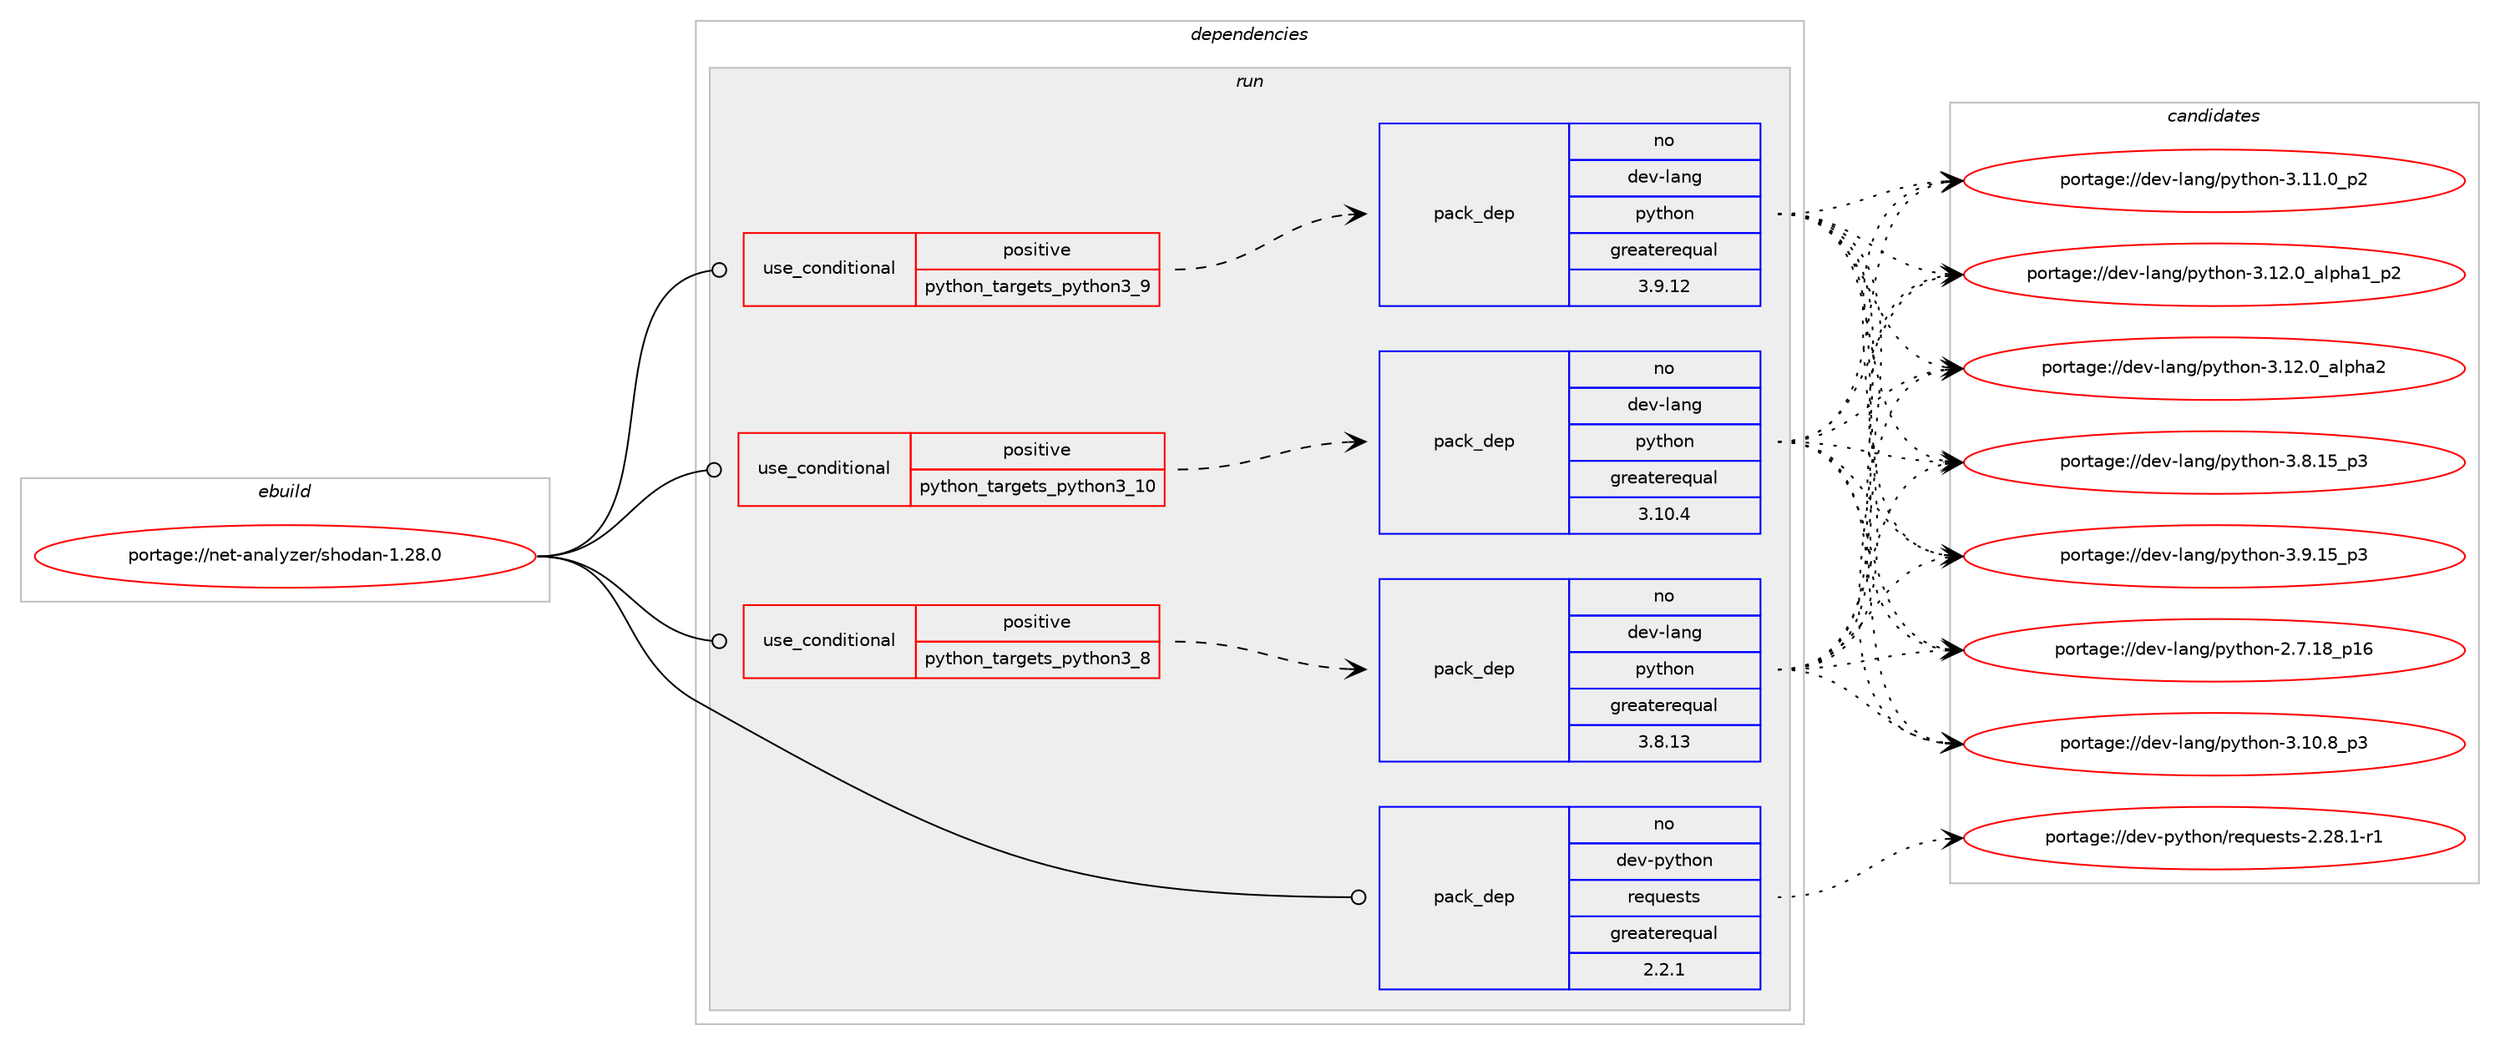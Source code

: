 digraph prolog {

# *************
# Graph options
# *************

newrank=true;
concentrate=true;
compound=true;
graph [rankdir=LR,fontname=Helvetica,fontsize=10,ranksep=1.5];#, ranksep=2.5, nodesep=0.2];
edge  [arrowhead=vee];
node  [fontname=Helvetica,fontsize=10];

# **********
# The ebuild
# **********

subgraph cluster_leftcol {
color=gray;
rank=same;
label=<<i>ebuild</i>>;
id [label="portage://net-analyzer/shodan-1.28.0", color=red, width=4, href="../net-analyzer/shodan-1.28.0.svg"];
}

# ****************
# The dependencies
# ****************

subgraph cluster_midcol {
color=gray;
label=<<i>dependencies</i>>;
subgraph cluster_compile {
fillcolor="#eeeeee";
style=filled;
label=<<i>compile</i>>;
}
subgraph cluster_compileandrun {
fillcolor="#eeeeee";
style=filled;
label=<<i>compile and run</i>>;
}
subgraph cluster_run {
fillcolor="#eeeeee";
style=filled;
label=<<i>run</i>>;
subgraph cond1 {
dependency1 [label=<<TABLE BORDER="0" CELLBORDER="1" CELLSPACING="0" CELLPADDING="4"><TR><TD ROWSPAN="3" CELLPADDING="10">use_conditional</TD></TR><TR><TD>positive</TD></TR><TR><TD>python_targets_python3_10</TD></TR></TABLE>>, shape=none, color=red];
subgraph pack1 {
dependency2 [label=<<TABLE BORDER="0" CELLBORDER="1" CELLSPACING="0" CELLPADDING="4" WIDTH="220"><TR><TD ROWSPAN="6" CELLPADDING="30">pack_dep</TD></TR><TR><TD WIDTH="110">no</TD></TR><TR><TD>dev-lang</TD></TR><TR><TD>python</TD></TR><TR><TD>greaterequal</TD></TR><TR><TD>3.10.4</TD></TR></TABLE>>, shape=none, color=blue];
}
dependency1:e -> dependency2:w [weight=20,style="dashed",arrowhead="vee"];
}
id:e -> dependency1:w [weight=20,style="solid",arrowhead="odot"];
subgraph cond2 {
dependency3 [label=<<TABLE BORDER="0" CELLBORDER="1" CELLSPACING="0" CELLPADDING="4"><TR><TD ROWSPAN="3" CELLPADDING="10">use_conditional</TD></TR><TR><TD>positive</TD></TR><TR><TD>python_targets_python3_8</TD></TR></TABLE>>, shape=none, color=red];
subgraph pack2 {
dependency4 [label=<<TABLE BORDER="0" CELLBORDER="1" CELLSPACING="0" CELLPADDING="4" WIDTH="220"><TR><TD ROWSPAN="6" CELLPADDING="30">pack_dep</TD></TR><TR><TD WIDTH="110">no</TD></TR><TR><TD>dev-lang</TD></TR><TR><TD>python</TD></TR><TR><TD>greaterequal</TD></TR><TR><TD>3.8.13</TD></TR></TABLE>>, shape=none, color=blue];
}
dependency3:e -> dependency4:w [weight=20,style="dashed",arrowhead="vee"];
}
id:e -> dependency3:w [weight=20,style="solid",arrowhead="odot"];
subgraph cond3 {
dependency5 [label=<<TABLE BORDER="0" CELLBORDER="1" CELLSPACING="0" CELLPADDING="4"><TR><TD ROWSPAN="3" CELLPADDING="10">use_conditional</TD></TR><TR><TD>positive</TD></TR><TR><TD>python_targets_python3_9</TD></TR></TABLE>>, shape=none, color=red];
subgraph pack3 {
dependency6 [label=<<TABLE BORDER="0" CELLBORDER="1" CELLSPACING="0" CELLPADDING="4" WIDTH="220"><TR><TD ROWSPAN="6" CELLPADDING="30">pack_dep</TD></TR><TR><TD WIDTH="110">no</TD></TR><TR><TD>dev-lang</TD></TR><TR><TD>python</TD></TR><TR><TD>greaterequal</TD></TR><TR><TD>3.9.12</TD></TR></TABLE>>, shape=none, color=blue];
}
dependency5:e -> dependency6:w [weight=20,style="dashed",arrowhead="vee"];
}
id:e -> dependency5:w [weight=20,style="solid",arrowhead="odot"];
# *** BEGIN UNKNOWN DEPENDENCY TYPE (TODO) ***
# id -> package_dependency(portage://net-analyzer/shodan-1.28.0,run,no,dev-python,click,none,[,,],[],[use(optenable(python_targets_python3_8),negative),use(optenable(python_targets_python3_9),negative),use(optenable(python_targets_python3_10),negative)])
# *** END UNKNOWN DEPENDENCY TYPE (TODO) ***

# *** BEGIN UNKNOWN DEPENDENCY TYPE (TODO) ***
# id -> package_dependency(portage://net-analyzer/shodan-1.28.0,run,no,dev-python,click-plugins,none,[,,],[],[use(optenable(python_targets_python3_8),negative),use(optenable(python_targets_python3_9),negative),use(optenable(python_targets_python3_10),negative)])
# *** END UNKNOWN DEPENDENCY TYPE (TODO) ***

# *** BEGIN UNKNOWN DEPENDENCY TYPE (TODO) ***
# id -> package_dependency(portage://net-analyzer/shodan-1.28.0,run,no,dev-python,colorama,none,[,,],[],[use(optenable(python_targets_python3_8),negative),use(optenable(python_targets_python3_9),negative),use(optenable(python_targets_python3_10),negative)])
# *** END UNKNOWN DEPENDENCY TYPE (TODO) ***

subgraph pack4 {
dependency7 [label=<<TABLE BORDER="0" CELLBORDER="1" CELLSPACING="0" CELLPADDING="4" WIDTH="220"><TR><TD ROWSPAN="6" CELLPADDING="30">pack_dep</TD></TR><TR><TD WIDTH="110">no</TD></TR><TR><TD>dev-python</TD></TR><TR><TD>requests</TD></TR><TR><TD>greaterequal</TD></TR><TR><TD>2.2.1</TD></TR></TABLE>>, shape=none, color=blue];
}
id:e -> dependency7:w [weight=20,style="solid",arrowhead="odot"];
# *** BEGIN UNKNOWN DEPENDENCY TYPE (TODO) ***
# id -> package_dependency(portage://net-analyzer/shodan-1.28.0,run,no,dev-python,xlsxwriter,none,[,,],[],[use(optenable(python_targets_python3_8),negative),use(optenable(python_targets_python3_9),negative),use(optenable(python_targets_python3_10),negative)])
# *** END UNKNOWN DEPENDENCY TYPE (TODO) ***

}
}

# **************
# The candidates
# **************

subgraph cluster_choices {
rank=same;
color=gray;
label=<<i>candidates</i>>;

subgraph choice1 {
color=black;
nodesep=1;
choice10010111845108971101034711212111610411111045504655464956951124954 [label="portage://dev-lang/python-2.7.18_p16", color=red, width=4,href="../dev-lang/python-2.7.18_p16.svg"];
choice100101118451089711010347112121116104111110455146494846569511251 [label="portage://dev-lang/python-3.10.8_p3", color=red, width=4,href="../dev-lang/python-3.10.8_p3.svg"];
choice100101118451089711010347112121116104111110455146494946489511250 [label="portage://dev-lang/python-3.11.0_p2", color=red, width=4,href="../dev-lang/python-3.11.0_p2.svg"];
choice10010111845108971101034711212111610411111045514649504648959710811210497499511250 [label="portage://dev-lang/python-3.12.0_alpha1_p2", color=red, width=4,href="../dev-lang/python-3.12.0_alpha1_p2.svg"];
choice1001011184510897110103471121211161041111104551464950464895971081121049750 [label="portage://dev-lang/python-3.12.0_alpha2", color=red, width=4,href="../dev-lang/python-3.12.0_alpha2.svg"];
choice100101118451089711010347112121116104111110455146564649539511251 [label="portage://dev-lang/python-3.8.15_p3", color=red, width=4,href="../dev-lang/python-3.8.15_p3.svg"];
choice100101118451089711010347112121116104111110455146574649539511251 [label="portage://dev-lang/python-3.9.15_p3", color=red, width=4,href="../dev-lang/python-3.9.15_p3.svg"];
dependency2:e -> choice10010111845108971101034711212111610411111045504655464956951124954:w [style=dotted,weight="100"];
dependency2:e -> choice100101118451089711010347112121116104111110455146494846569511251:w [style=dotted,weight="100"];
dependency2:e -> choice100101118451089711010347112121116104111110455146494946489511250:w [style=dotted,weight="100"];
dependency2:e -> choice10010111845108971101034711212111610411111045514649504648959710811210497499511250:w [style=dotted,weight="100"];
dependency2:e -> choice1001011184510897110103471121211161041111104551464950464895971081121049750:w [style=dotted,weight="100"];
dependency2:e -> choice100101118451089711010347112121116104111110455146564649539511251:w [style=dotted,weight="100"];
dependency2:e -> choice100101118451089711010347112121116104111110455146574649539511251:w [style=dotted,weight="100"];
}
subgraph choice2 {
color=black;
nodesep=1;
choice10010111845108971101034711212111610411111045504655464956951124954 [label="portage://dev-lang/python-2.7.18_p16", color=red, width=4,href="../dev-lang/python-2.7.18_p16.svg"];
choice100101118451089711010347112121116104111110455146494846569511251 [label="portage://dev-lang/python-3.10.8_p3", color=red, width=4,href="../dev-lang/python-3.10.8_p3.svg"];
choice100101118451089711010347112121116104111110455146494946489511250 [label="portage://dev-lang/python-3.11.0_p2", color=red, width=4,href="../dev-lang/python-3.11.0_p2.svg"];
choice10010111845108971101034711212111610411111045514649504648959710811210497499511250 [label="portage://dev-lang/python-3.12.0_alpha1_p2", color=red, width=4,href="../dev-lang/python-3.12.0_alpha1_p2.svg"];
choice1001011184510897110103471121211161041111104551464950464895971081121049750 [label="portage://dev-lang/python-3.12.0_alpha2", color=red, width=4,href="../dev-lang/python-3.12.0_alpha2.svg"];
choice100101118451089711010347112121116104111110455146564649539511251 [label="portage://dev-lang/python-3.8.15_p3", color=red, width=4,href="../dev-lang/python-3.8.15_p3.svg"];
choice100101118451089711010347112121116104111110455146574649539511251 [label="portage://dev-lang/python-3.9.15_p3", color=red, width=4,href="../dev-lang/python-3.9.15_p3.svg"];
dependency4:e -> choice10010111845108971101034711212111610411111045504655464956951124954:w [style=dotted,weight="100"];
dependency4:e -> choice100101118451089711010347112121116104111110455146494846569511251:w [style=dotted,weight="100"];
dependency4:e -> choice100101118451089711010347112121116104111110455146494946489511250:w [style=dotted,weight="100"];
dependency4:e -> choice10010111845108971101034711212111610411111045514649504648959710811210497499511250:w [style=dotted,weight="100"];
dependency4:e -> choice1001011184510897110103471121211161041111104551464950464895971081121049750:w [style=dotted,weight="100"];
dependency4:e -> choice100101118451089711010347112121116104111110455146564649539511251:w [style=dotted,weight="100"];
dependency4:e -> choice100101118451089711010347112121116104111110455146574649539511251:w [style=dotted,weight="100"];
}
subgraph choice3 {
color=black;
nodesep=1;
choice10010111845108971101034711212111610411111045504655464956951124954 [label="portage://dev-lang/python-2.7.18_p16", color=red, width=4,href="../dev-lang/python-2.7.18_p16.svg"];
choice100101118451089711010347112121116104111110455146494846569511251 [label="portage://dev-lang/python-3.10.8_p3", color=red, width=4,href="../dev-lang/python-3.10.8_p3.svg"];
choice100101118451089711010347112121116104111110455146494946489511250 [label="portage://dev-lang/python-3.11.0_p2", color=red, width=4,href="../dev-lang/python-3.11.0_p2.svg"];
choice10010111845108971101034711212111610411111045514649504648959710811210497499511250 [label="portage://dev-lang/python-3.12.0_alpha1_p2", color=red, width=4,href="../dev-lang/python-3.12.0_alpha1_p2.svg"];
choice1001011184510897110103471121211161041111104551464950464895971081121049750 [label="portage://dev-lang/python-3.12.0_alpha2", color=red, width=4,href="../dev-lang/python-3.12.0_alpha2.svg"];
choice100101118451089711010347112121116104111110455146564649539511251 [label="portage://dev-lang/python-3.8.15_p3", color=red, width=4,href="../dev-lang/python-3.8.15_p3.svg"];
choice100101118451089711010347112121116104111110455146574649539511251 [label="portage://dev-lang/python-3.9.15_p3", color=red, width=4,href="../dev-lang/python-3.9.15_p3.svg"];
dependency6:e -> choice10010111845108971101034711212111610411111045504655464956951124954:w [style=dotted,weight="100"];
dependency6:e -> choice100101118451089711010347112121116104111110455146494846569511251:w [style=dotted,weight="100"];
dependency6:e -> choice100101118451089711010347112121116104111110455146494946489511250:w [style=dotted,weight="100"];
dependency6:e -> choice10010111845108971101034711212111610411111045514649504648959710811210497499511250:w [style=dotted,weight="100"];
dependency6:e -> choice1001011184510897110103471121211161041111104551464950464895971081121049750:w [style=dotted,weight="100"];
dependency6:e -> choice100101118451089711010347112121116104111110455146564649539511251:w [style=dotted,weight="100"];
dependency6:e -> choice100101118451089711010347112121116104111110455146574649539511251:w [style=dotted,weight="100"];
}
subgraph choice4 {
color=black;
nodesep=1;
choice1001011184511212111610411111047114101113117101115116115455046505646494511449 [label="portage://dev-python/requests-2.28.1-r1", color=red, width=4,href="../dev-python/requests-2.28.1-r1.svg"];
dependency7:e -> choice1001011184511212111610411111047114101113117101115116115455046505646494511449:w [style=dotted,weight="100"];
}
}

}
